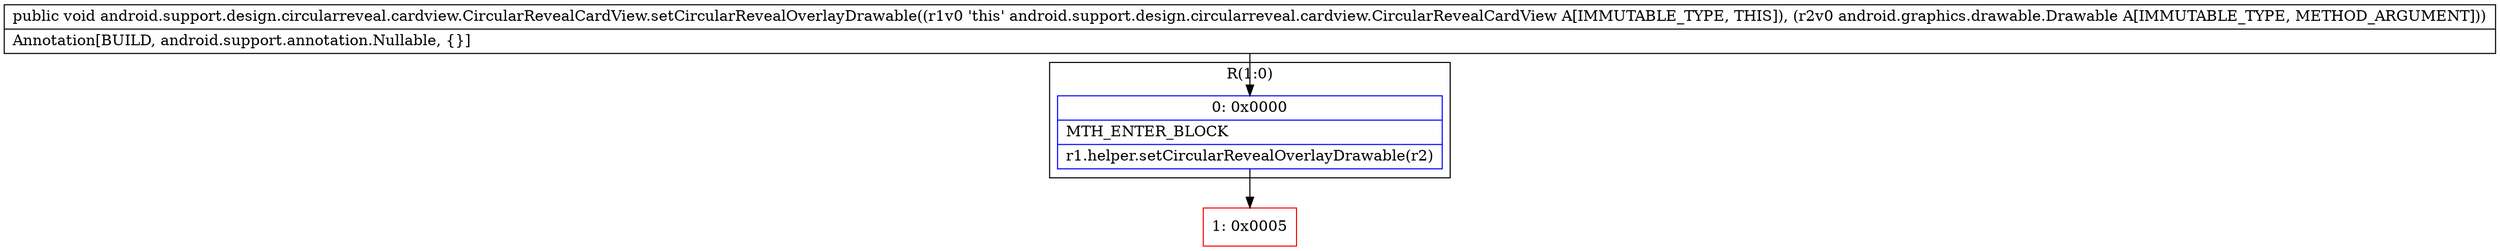 digraph "CFG forandroid.support.design.circularreveal.cardview.CircularRevealCardView.setCircularRevealOverlayDrawable(Landroid\/graphics\/drawable\/Drawable;)V" {
subgraph cluster_Region_1742319865 {
label = "R(1:0)";
node [shape=record,color=blue];
Node_0 [shape=record,label="{0\:\ 0x0000|MTH_ENTER_BLOCK\l|r1.helper.setCircularRevealOverlayDrawable(r2)\l}"];
}
Node_1 [shape=record,color=red,label="{1\:\ 0x0005}"];
MethodNode[shape=record,label="{public void android.support.design.circularreveal.cardview.CircularRevealCardView.setCircularRevealOverlayDrawable((r1v0 'this' android.support.design.circularreveal.cardview.CircularRevealCardView A[IMMUTABLE_TYPE, THIS]), (r2v0 android.graphics.drawable.Drawable A[IMMUTABLE_TYPE, METHOD_ARGUMENT]))  | Annotation[BUILD, android.support.annotation.Nullable, \{\}]\l}"];
MethodNode -> Node_0;
Node_0 -> Node_1;
}

